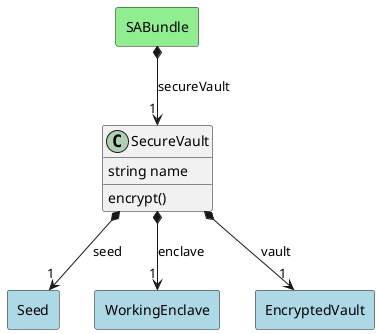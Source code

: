@startuml

class "SecureVault" as Model {
 string name

 encrypt()
 
}

rectangle "Seed" as Seed #lightblue {
}

Model *--> "1" Seed : seed


rectangle "WorkingEnclave" as WorkingEnclave #lightblue {
}

Model *--> "1" WorkingEnclave : enclave


rectangle "EncryptedVault" as EncryptedVault #lightblue {
}

Model *--> "1" EncryptedVault : vault




    rectangle "SABundle" as SABundle #lightgreen {
    }
    
        SABundle   *--> "1" Model : "secureVault"
    

@enduml
